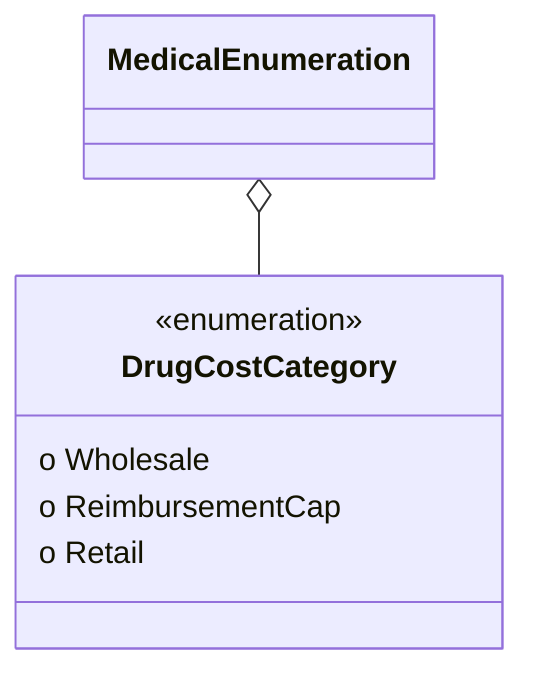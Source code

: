 classDiagram
MedicalEnumeration o-- DrugCostCategory
  class DrugCostCategory {
<<enumeration>>
  o Wholesale
  o ReimbursementCap
  o Retail
}